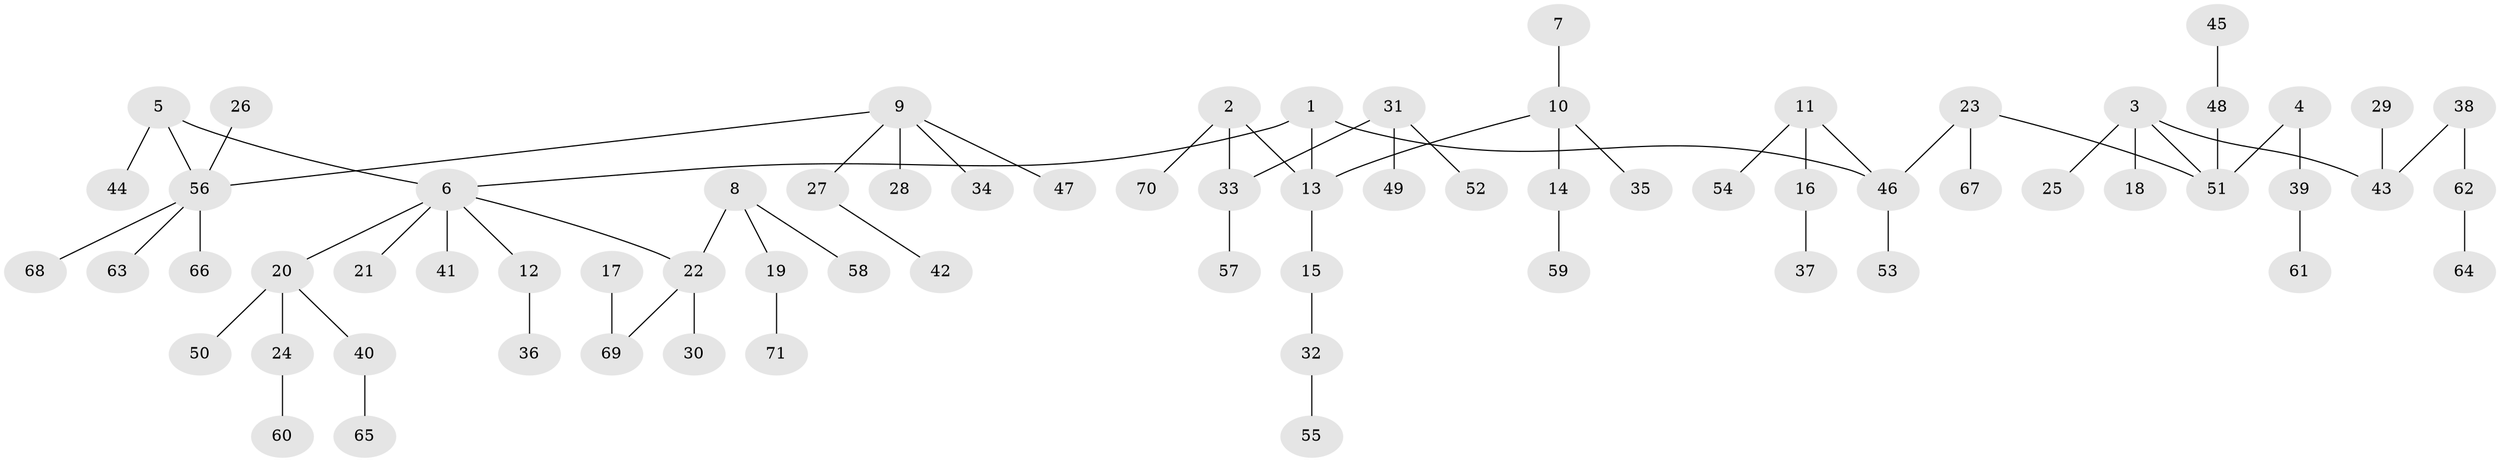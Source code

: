 // original degree distribution, {8: 0.014084507042253521, 3: 0.11971830985915492, 6: 0.014084507042253521, 4: 0.06338028169014084, 1: 0.4647887323943662, 5: 0.02112676056338028, 2: 0.3028169014084507}
// Generated by graph-tools (version 1.1) at 2025/02/03/09/25 03:02:29]
// undirected, 71 vertices, 70 edges
graph export_dot {
graph [start="1"]
  node [color=gray90,style=filled];
  1;
  2;
  3;
  4;
  5;
  6;
  7;
  8;
  9;
  10;
  11;
  12;
  13;
  14;
  15;
  16;
  17;
  18;
  19;
  20;
  21;
  22;
  23;
  24;
  25;
  26;
  27;
  28;
  29;
  30;
  31;
  32;
  33;
  34;
  35;
  36;
  37;
  38;
  39;
  40;
  41;
  42;
  43;
  44;
  45;
  46;
  47;
  48;
  49;
  50;
  51;
  52;
  53;
  54;
  55;
  56;
  57;
  58;
  59;
  60;
  61;
  62;
  63;
  64;
  65;
  66;
  67;
  68;
  69;
  70;
  71;
  1 -- 6 [weight=1.0];
  1 -- 13 [weight=1.0];
  1 -- 46 [weight=1.0];
  2 -- 13 [weight=1.0];
  2 -- 33 [weight=1.0];
  2 -- 70 [weight=1.0];
  3 -- 18 [weight=1.0];
  3 -- 25 [weight=1.0];
  3 -- 43 [weight=1.0];
  3 -- 51 [weight=1.0];
  4 -- 39 [weight=1.0];
  4 -- 51 [weight=1.0];
  5 -- 6 [weight=1.0];
  5 -- 44 [weight=1.0];
  5 -- 56 [weight=1.0];
  6 -- 12 [weight=1.0];
  6 -- 20 [weight=1.0];
  6 -- 21 [weight=1.0];
  6 -- 22 [weight=1.0];
  6 -- 41 [weight=1.0];
  7 -- 10 [weight=1.0];
  8 -- 19 [weight=1.0];
  8 -- 22 [weight=1.0];
  8 -- 58 [weight=1.0];
  9 -- 27 [weight=1.0];
  9 -- 28 [weight=1.0];
  9 -- 34 [weight=1.0];
  9 -- 47 [weight=1.0];
  9 -- 56 [weight=1.0];
  10 -- 13 [weight=1.0];
  10 -- 14 [weight=1.0];
  10 -- 35 [weight=1.0];
  11 -- 16 [weight=1.0];
  11 -- 46 [weight=1.0];
  11 -- 54 [weight=1.0];
  12 -- 36 [weight=1.0];
  13 -- 15 [weight=1.0];
  14 -- 59 [weight=1.0];
  15 -- 32 [weight=1.0];
  16 -- 37 [weight=1.0];
  17 -- 69 [weight=1.0];
  19 -- 71 [weight=1.0];
  20 -- 24 [weight=1.0];
  20 -- 40 [weight=1.0];
  20 -- 50 [weight=1.0];
  22 -- 30 [weight=1.0];
  22 -- 69 [weight=1.0];
  23 -- 46 [weight=1.0];
  23 -- 51 [weight=1.0];
  23 -- 67 [weight=1.0];
  24 -- 60 [weight=1.0];
  26 -- 56 [weight=1.0];
  27 -- 42 [weight=1.0];
  29 -- 43 [weight=1.0];
  31 -- 33 [weight=1.0];
  31 -- 49 [weight=1.0];
  31 -- 52 [weight=1.0];
  32 -- 55 [weight=1.0];
  33 -- 57 [weight=1.0];
  38 -- 43 [weight=1.0];
  38 -- 62 [weight=1.0];
  39 -- 61 [weight=1.0];
  40 -- 65 [weight=1.0];
  45 -- 48 [weight=1.0];
  46 -- 53 [weight=1.0];
  48 -- 51 [weight=1.0];
  56 -- 63 [weight=1.0];
  56 -- 66 [weight=1.0];
  56 -- 68 [weight=1.0];
  62 -- 64 [weight=1.0];
}
